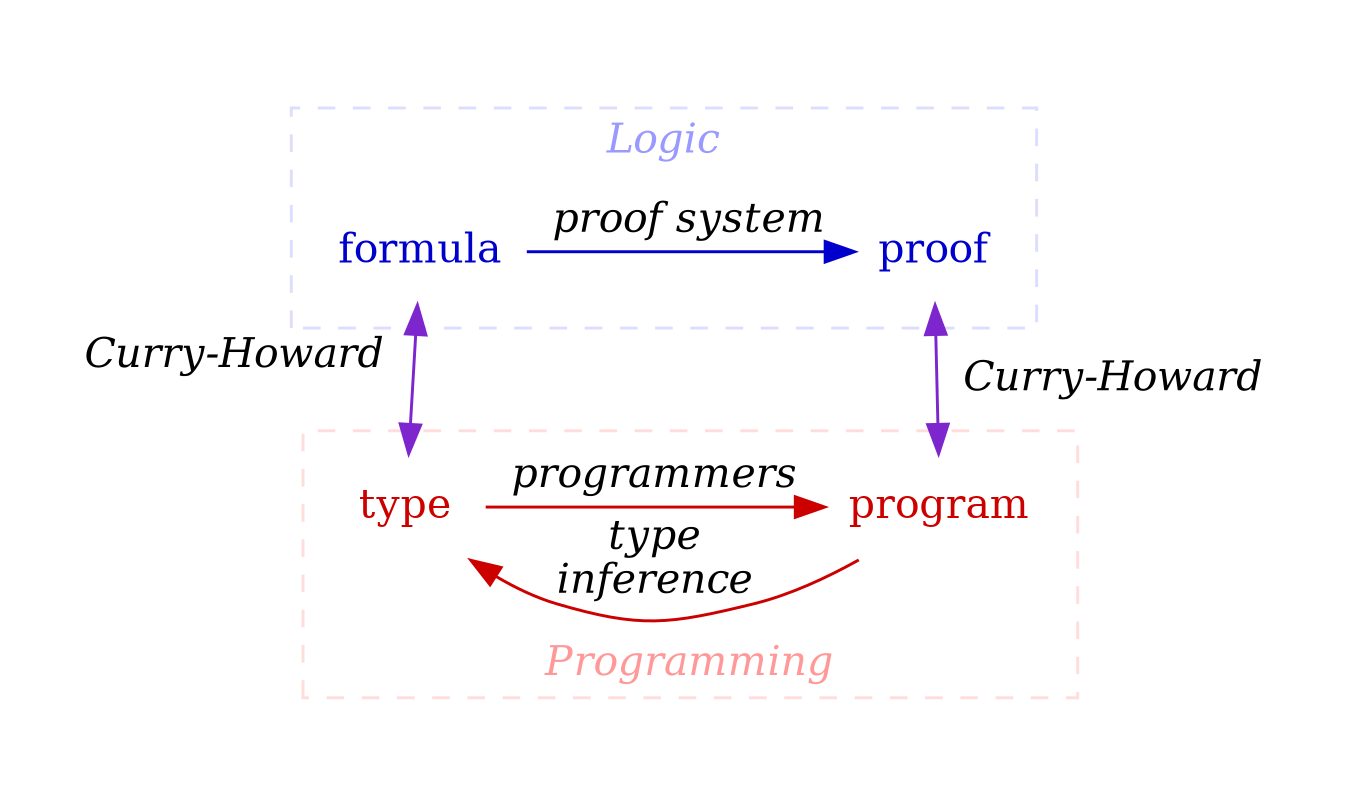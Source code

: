 digraph x {
  pad=0.4
  size="9,15!"
  node [shape=none]
  edge [color=grey fontname="times-italic"]

  subgraph cluster_logic {
    label=<Logic>
    color="#ddddff"
    fontcolor="#9999ff"
    fontname="times-italic"
    style=dashed

    formula [fontcolor=blue3]
    proof [fontcolor=blue3]
    
    { rank=same formula proof }
  }
 
  subgraph cluster_prog {
    label="\nProgramming"
    labelloc=b
    color="#ffdddd"
    fontcolor="#ff9999"
    fontname="times-italic"
    style=dashed
    
    program [fontcolor=red3]
    type [fontcolor=red3]
    
    { rank=same type program }  
  }

  type -> program [label="programmers",color=red3]
  program -> type [label="type\ninference",color=red3]

  formula -> proof [label="proof system",color=blue3]

  formula -> type [xlabel="Curry-Howard  ",dir=both,color=purple3]
  program -> proof [label="  Curry-Howard",dir=both,color=purple3]
 
}
